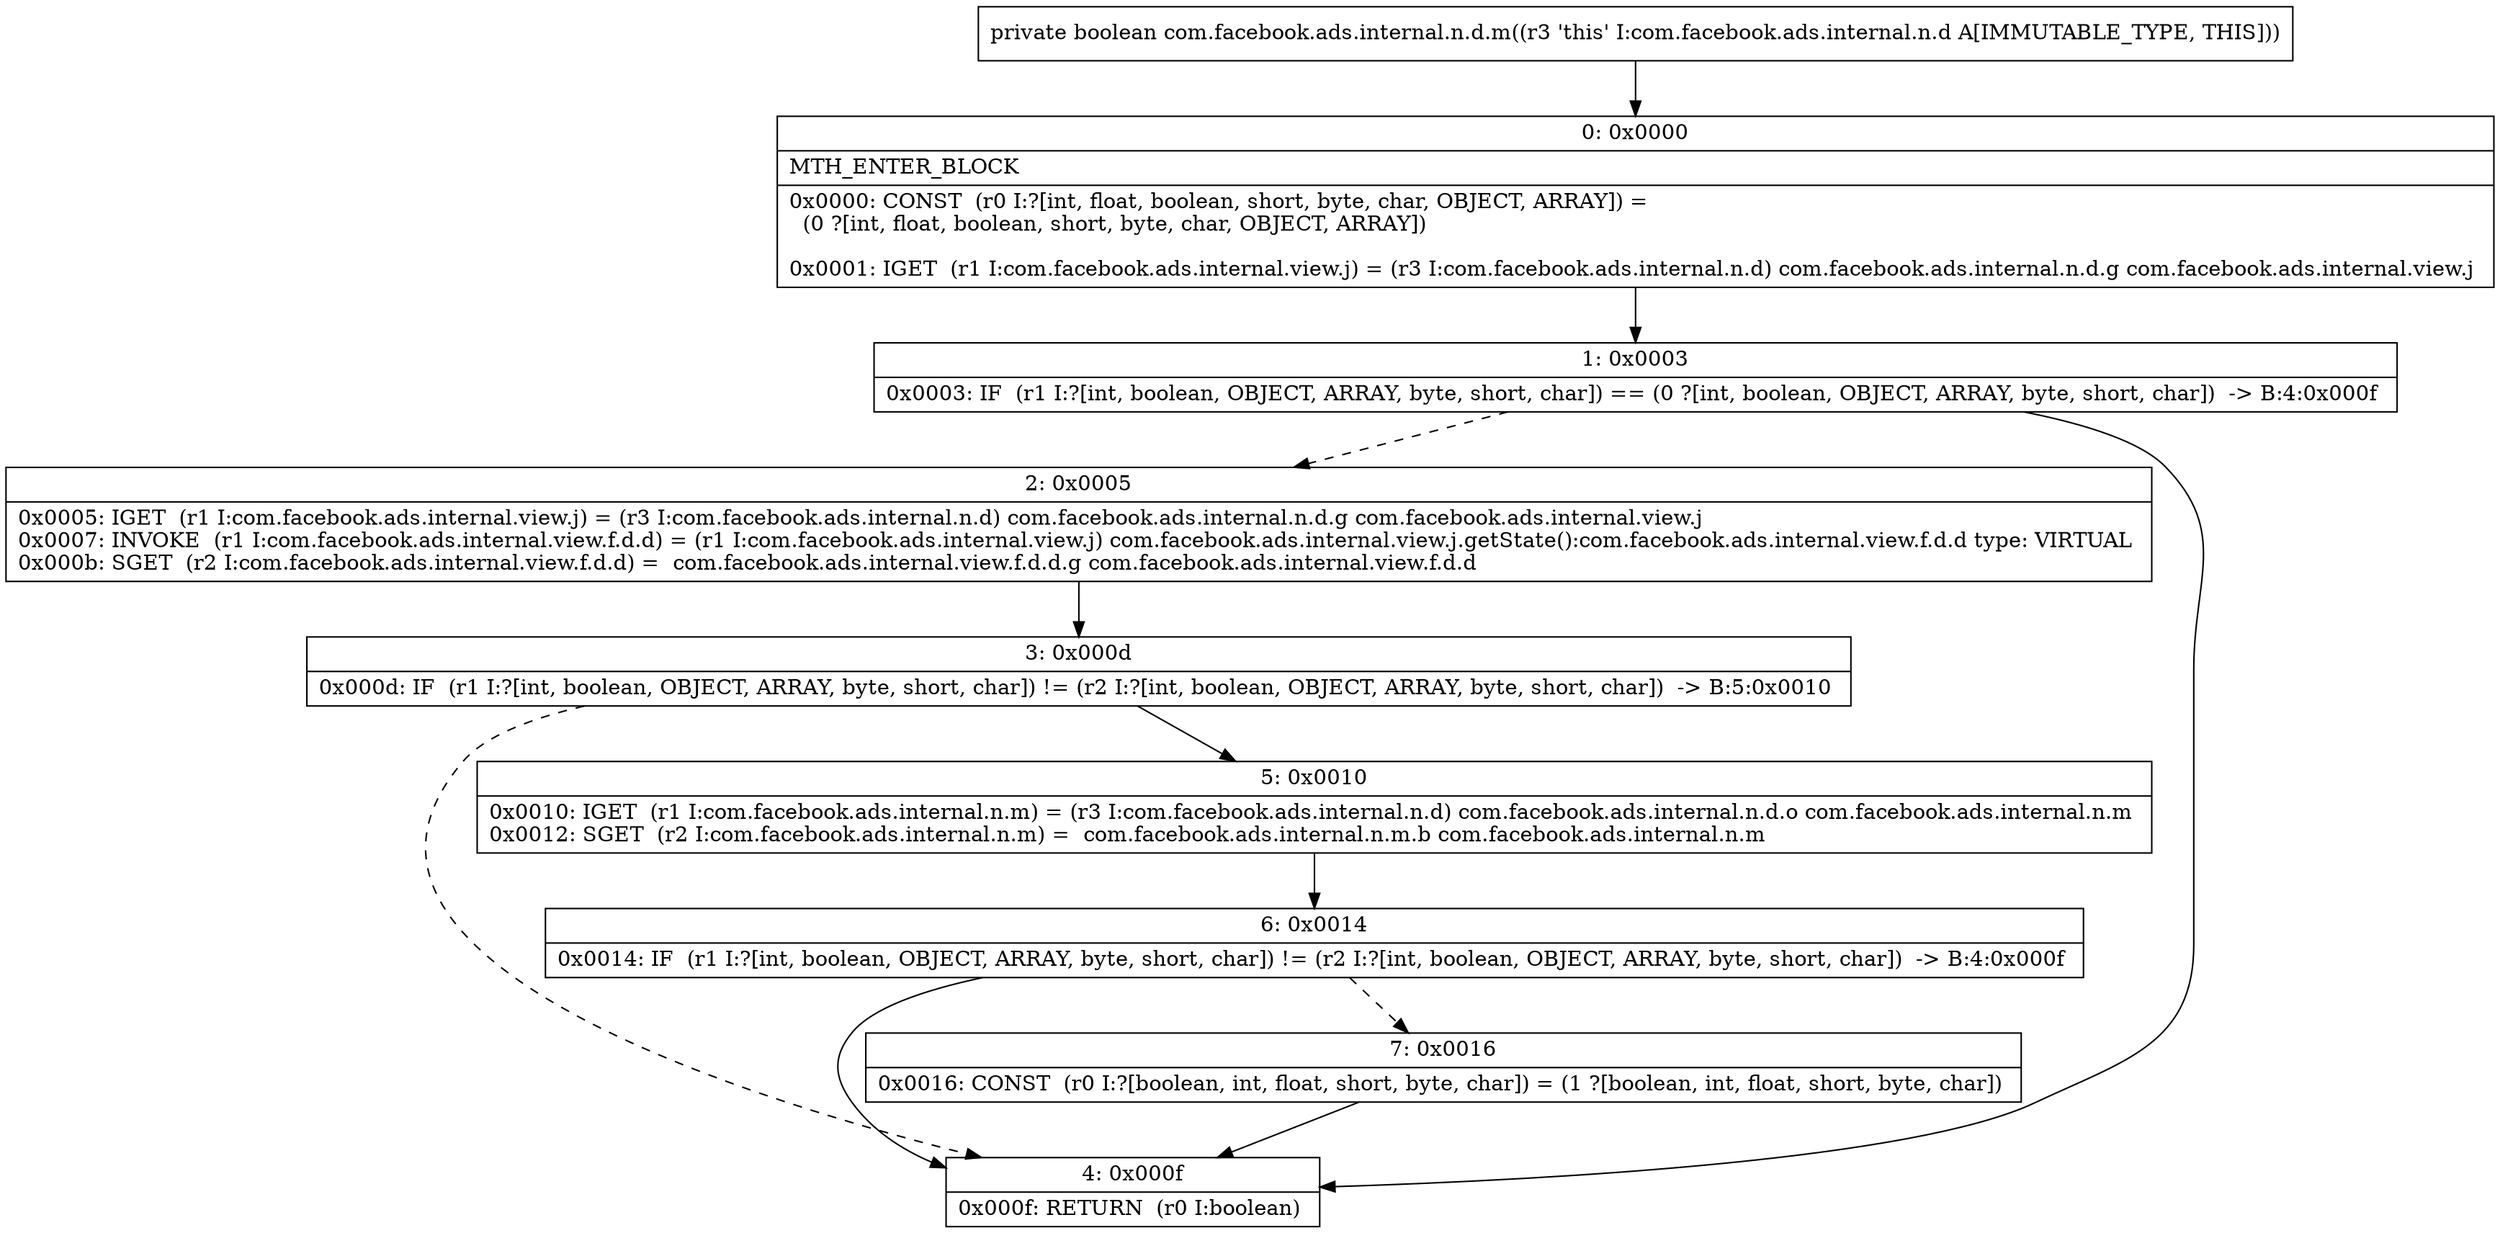 digraph "CFG forcom.facebook.ads.internal.n.d.m()Z" {
Node_0 [shape=record,label="{0\:\ 0x0000|MTH_ENTER_BLOCK\l|0x0000: CONST  (r0 I:?[int, float, boolean, short, byte, char, OBJECT, ARRAY]) = \l  (0 ?[int, float, boolean, short, byte, char, OBJECT, ARRAY])\l \l0x0001: IGET  (r1 I:com.facebook.ads.internal.view.j) = (r3 I:com.facebook.ads.internal.n.d) com.facebook.ads.internal.n.d.g com.facebook.ads.internal.view.j \l}"];
Node_1 [shape=record,label="{1\:\ 0x0003|0x0003: IF  (r1 I:?[int, boolean, OBJECT, ARRAY, byte, short, char]) == (0 ?[int, boolean, OBJECT, ARRAY, byte, short, char])  \-\> B:4:0x000f \l}"];
Node_2 [shape=record,label="{2\:\ 0x0005|0x0005: IGET  (r1 I:com.facebook.ads.internal.view.j) = (r3 I:com.facebook.ads.internal.n.d) com.facebook.ads.internal.n.d.g com.facebook.ads.internal.view.j \l0x0007: INVOKE  (r1 I:com.facebook.ads.internal.view.f.d.d) = (r1 I:com.facebook.ads.internal.view.j) com.facebook.ads.internal.view.j.getState():com.facebook.ads.internal.view.f.d.d type: VIRTUAL \l0x000b: SGET  (r2 I:com.facebook.ads.internal.view.f.d.d) =  com.facebook.ads.internal.view.f.d.d.g com.facebook.ads.internal.view.f.d.d \l}"];
Node_3 [shape=record,label="{3\:\ 0x000d|0x000d: IF  (r1 I:?[int, boolean, OBJECT, ARRAY, byte, short, char]) != (r2 I:?[int, boolean, OBJECT, ARRAY, byte, short, char])  \-\> B:5:0x0010 \l}"];
Node_4 [shape=record,label="{4\:\ 0x000f|0x000f: RETURN  (r0 I:boolean) \l}"];
Node_5 [shape=record,label="{5\:\ 0x0010|0x0010: IGET  (r1 I:com.facebook.ads.internal.n.m) = (r3 I:com.facebook.ads.internal.n.d) com.facebook.ads.internal.n.d.o com.facebook.ads.internal.n.m \l0x0012: SGET  (r2 I:com.facebook.ads.internal.n.m) =  com.facebook.ads.internal.n.m.b com.facebook.ads.internal.n.m \l}"];
Node_6 [shape=record,label="{6\:\ 0x0014|0x0014: IF  (r1 I:?[int, boolean, OBJECT, ARRAY, byte, short, char]) != (r2 I:?[int, boolean, OBJECT, ARRAY, byte, short, char])  \-\> B:4:0x000f \l}"];
Node_7 [shape=record,label="{7\:\ 0x0016|0x0016: CONST  (r0 I:?[boolean, int, float, short, byte, char]) = (1 ?[boolean, int, float, short, byte, char]) \l}"];
MethodNode[shape=record,label="{private boolean com.facebook.ads.internal.n.d.m((r3 'this' I:com.facebook.ads.internal.n.d A[IMMUTABLE_TYPE, THIS])) }"];
MethodNode -> Node_0;
Node_0 -> Node_1;
Node_1 -> Node_2[style=dashed];
Node_1 -> Node_4;
Node_2 -> Node_3;
Node_3 -> Node_4[style=dashed];
Node_3 -> Node_5;
Node_5 -> Node_6;
Node_6 -> Node_4;
Node_6 -> Node_7[style=dashed];
Node_7 -> Node_4;
}

